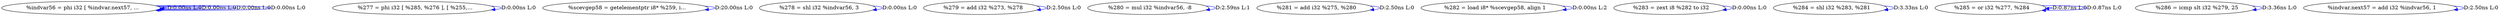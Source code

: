 digraph {
Node0x307cb20[label="  %indvar56 = phi i32 [ %indvar.next57, ..."];
Node0x307cb20 -> Node0x307cb20[label="D:0.00ns L:0",color=blue];
Node0x307cb20 -> Node0x307cb20[label="D:0.00ns L:0",color=blue];
Node0x307cb20 -> Node0x307cb20[label="D:0.00ns L:0",color=blue];
Node0x307cb20 -> Node0x307cb20[label="D:0.00ns L:0",color=blue];
Node0x307cc00[label="  %277 = phi i32 [ %285, %276 ], [ %255,..."];
Node0x307cc00 -> Node0x307cc00[label="D:0.00ns L:0",color=blue];
Node0x307cce0[label="  %scevgep58 = getelementptr i8* %259, i..."];
Node0x307cce0 -> Node0x307cce0[label="D:20.00ns L:0",color=blue];
Node0x307ce00[label="  %278 = shl i32 %indvar56, 3"];
Node0x307ce00 -> Node0x307ce00[label="D:0.00ns L:0",color=blue];
Node0x307cee0[label="  %279 = add i32 %273, %278"];
Node0x307cee0 -> Node0x307cee0[label="D:2.50ns L:0",color=blue];
Node0x307cfc0[label="  %280 = mul i32 %indvar56, -8"];
Node0x307cfc0 -> Node0x307cfc0[label="D:2.59ns L:1",color=blue];
Node0x307d0a0[label="  %281 = add i32 %275, %280"];
Node0x307d0a0 -> Node0x307d0a0[label="D:2.50ns L:0",color=blue];
Node0x307d180[label="  %282 = load i8* %scevgep58, align 1"];
Node0x307d180 -> Node0x307d180[label="D:0.00ns L:2",color=blue];
Node0x307d260[label="  %283 = zext i8 %282 to i32"];
Node0x307d260 -> Node0x307d260[label="D:0.00ns L:0",color=blue];
Node0x307d340[label="  %284 = shl i32 %283, %281"];
Node0x307d340 -> Node0x307d340[label="D:3.33ns L:0",color=blue];
Node0x307d420[label="  %285 = or i32 %277, %284"];
Node0x307d420 -> Node0x307d420[label="D:0.87ns L:0",color=blue];
Node0x307d420 -> Node0x307d420[label="D:0.87ns L:0",color=blue];
Node0x307d500[label="  %286 = icmp slt i32 %279, 25"];
Node0x307d500 -> Node0x307d500[label="D:3.36ns L:0",color=blue];
Node0x307d5e0[label="  %indvar.next57 = add i32 %indvar56, 1"];
Node0x307d5e0 -> Node0x307d5e0[label="D:2.50ns L:0",color=blue];
}
